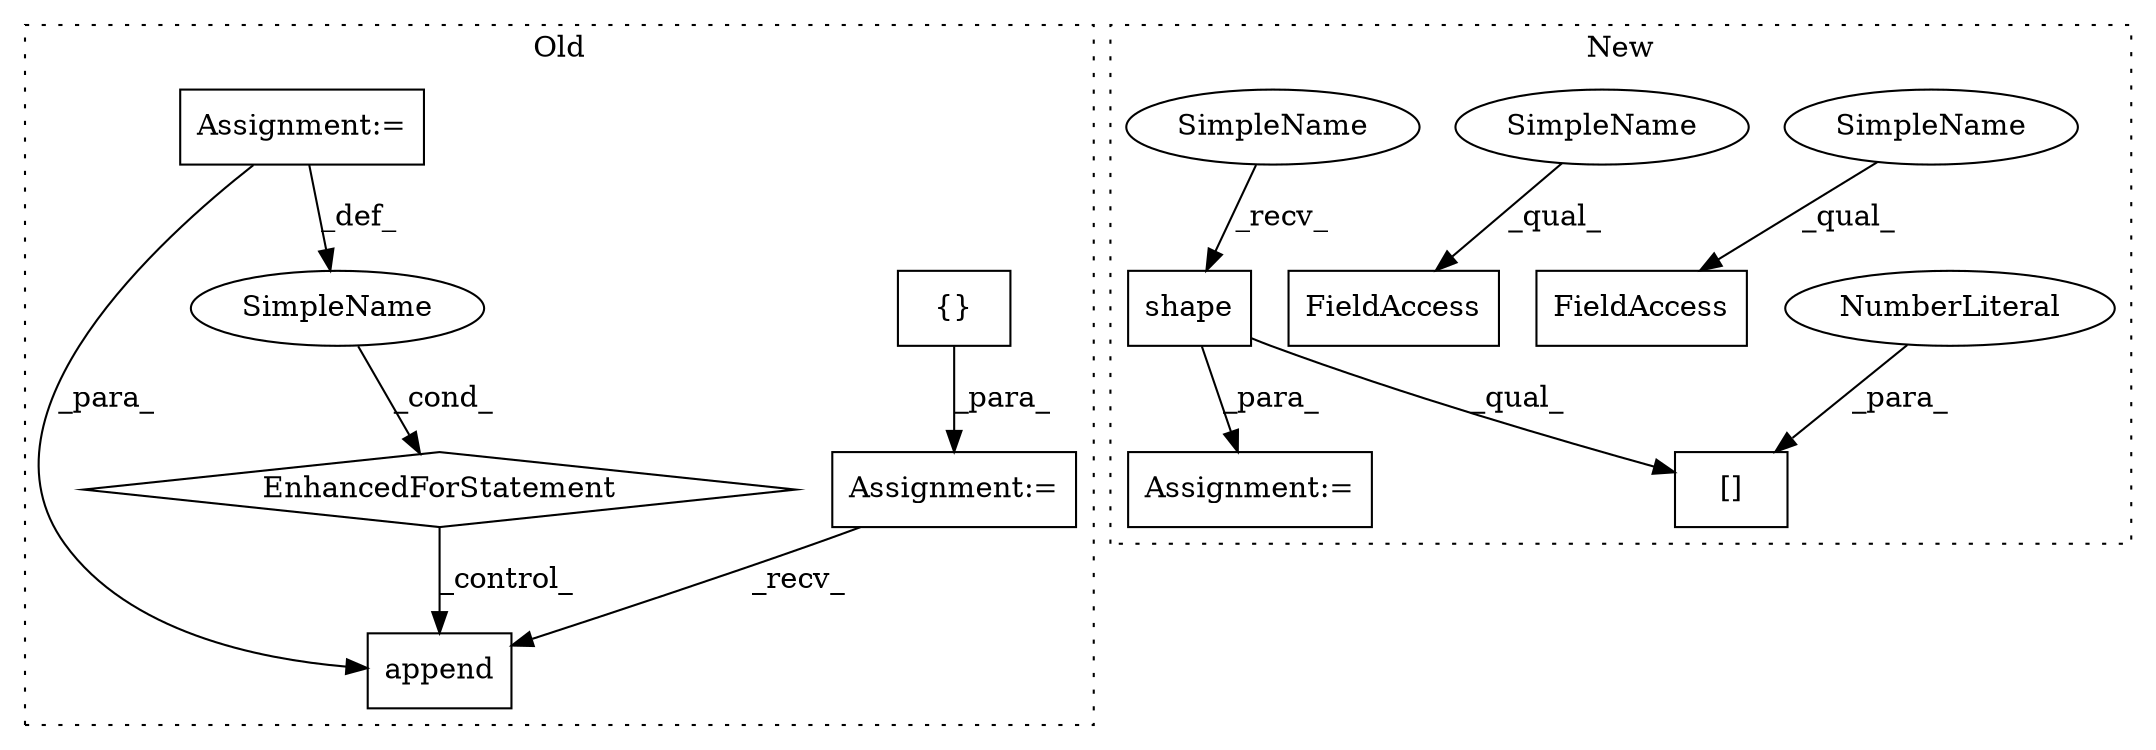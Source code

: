 digraph G {
subgraph cluster0 {
1 [label="{}" a="4" s="1991" l="2" shape="box"];
6 [label="Assignment:=" a="7" s="1981" l="1" shape="box"];
9 [label="append" a="32" s="2659,2679" l="7,1" shape="box"];
10 [label="EnhancedForStatement" a="70" s="1999,2096" l="53,2" shape="diamond"];
11 [label="SimpleName" a="42" s="2056" l="2" shape="ellipse"];
12 [label="Assignment:=" a="7" s="1999,2096" l="53,2" shape="box"];
label = "Old";
style="dotted";
}
subgraph cluster1 {
2 [label="shape" a="32" s="1888,1913" l="6,1" shape="box"];
3 [label="[]" a="2" s="1877,1916" l="38,1" shape="box"];
4 [label="NumberLiteral" a="34" s="1915" l="1" shape="ellipse"];
5 [label="Assignment:=" a="7" s="3521" l="2" shape="box"];
7 [label="FieldAccess" a="22" s="2060" l="16" shape="box"];
8 [label="FieldAccess" a="22" s="1980" l="18" shape="box"];
13 [label="SimpleName" a="42" s="1980" l="10" shape="ellipse"];
14 [label="SimpleName" a="42" s="2060" l="10" shape="ellipse"];
15 [label="SimpleName" a="42" s="1877" l="10" shape="ellipse"];
label = "New";
style="dotted";
}
1 -> 6 [label="_para_"];
2 -> 3 [label="_qual_"];
2 -> 5 [label="_para_"];
4 -> 3 [label="_para_"];
6 -> 9 [label="_recv_"];
10 -> 9 [label="_control_"];
11 -> 10 [label="_cond_"];
12 -> 11 [label="_def_"];
12 -> 9 [label="_para_"];
13 -> 8 [label="_qual_"];
14 -> 7 [label="_qual_"];
15 -> 2 [label="_recv_"];
}